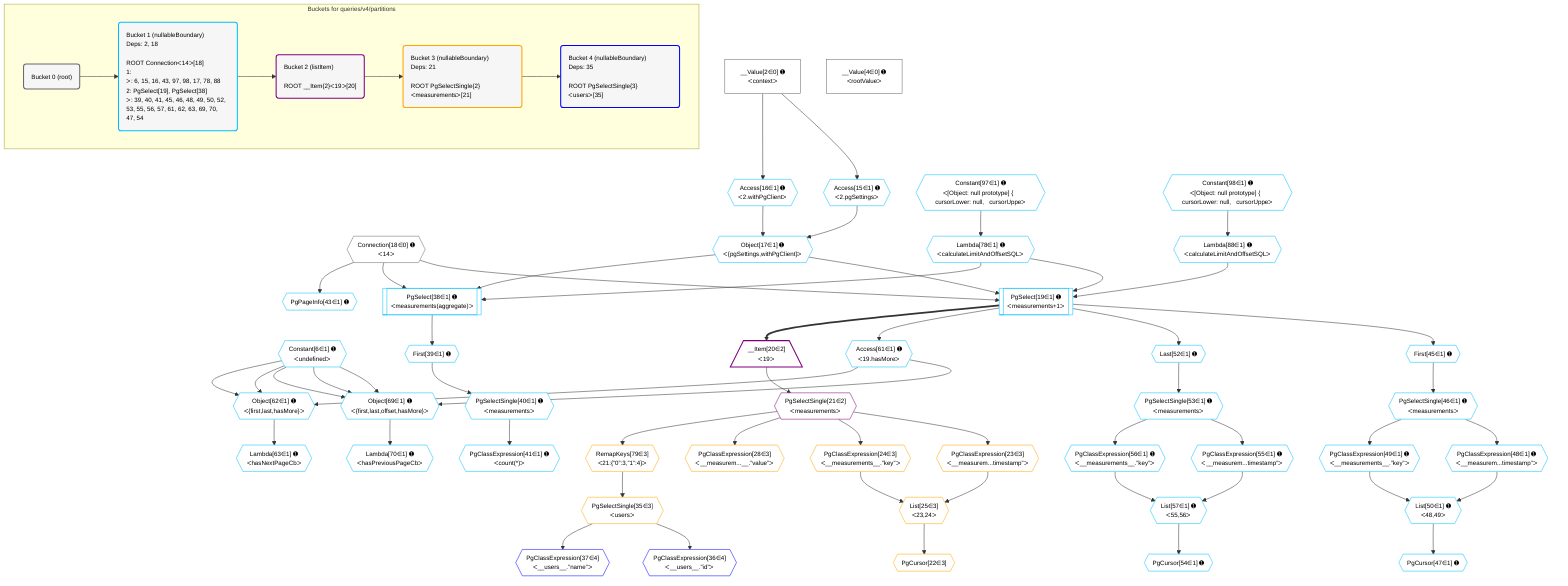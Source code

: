 %%{init: {'themeVariables': { 'fontSize': '12px'}}}%%
graph TD
    classDef path fill:#eee,stroke:#000,color:#000
    classDef plan fill:#fff,stroke-width:1px,color:#000
    classDef itemplan fill:#fff,stroke-width:2px,color:#000
    classDef unbatchedplan fill:#dff,stroke-width:1px,color:#000
    classDef sideeffectplan fill:#fcc,stroke-width:2px,color:#000
    classDef bucket fill:#f6f6f6,color:#000,stroke-width:2px,text-align:left


    %% plan dependencies
    __Value2["__Value[2∈0] ➊<br />ᐸcontextᐳ"]:::plan
    __Value4["__Value[4∈0] ➊<br />ᐸrootValueᐳ"]:::plan
    Connection18{{"Connection[18∈0] ➊<br />ᐸ14ᐳ"}}:::plan
    PgSelect19[["PgSelect[19∈1] ➊<br />ᐸmeasurements+1ᐳ"]]:::plan
    Object17{{"Object[17∈1] ➊<br />ᐸ{pgSettings,withPgClient}ᐳ"}}:::plan
    Lambda78{{"Lambda[78∈1] ➊<br />ᐸcalculateLimitAndOffsetSQLᐳ"}}:::plan
    Lambda88{{"Lambda[88∈1] ➊<br />ᐸcalculateLimitAndOffsetSQLᐳ"}}:::plan
    Object17 & Connection18 & Lambda78 & Lambda88 --> PgSelect19
    Object69{{"Object[69∈1] ➊<br />ᐸ{first,last,offset,hasMore}ᐳ"}}:::plan
    Constant6{{"Constant[6∈1] ➊<br />ᐸundefinedᐳ"}}:::plan
    Access61{{"Access[61∈1] ➊<br />ᐸ19.hasMoreᐳ"}}:::plan
    Constant6 & Constant6 & Constant6 & Access61 --> Object69
    PgSelect38[["PgSelect[38∈1] ➊<br />ᐸmeasurements(aggregate)ᐳ"]]:::plan
    Object17 & Connection18 & Lambda78 --> PgSelect38
    Object62{{"Object[62∈1] ➊<br />ᐸ{first,last,hasMore}ᐳ"}}:::plan
    Constant6 & Constant6 & Access61 --> Object62
    Access15{{"Access[15∈1] ➊<br />ᐸ2.pgSettingsᐳ"}}:::plan
    Access16{{"Access[16∈1] ➊<br />ᐸ2.withPgClientᐳ"}}:::plan
    Access15 & Access16 --> Object17
    List50{{"List[50∈1] ➊<br />ᐸ48,49ᐳ"}}:::plan
    PgClassExpression48{{"PgClassExpression[48∈1] ➊<br />ᐸ__measurem...timestamp”ᐳ"}}:::plan
    PgClassExpression49{{"PgClassExpression[49∈1] ➊<br />ᐸ__measurements__.”key”ᐳ"}}:::plan
    PgClassExpression48 & PgClassExpression49 --> List50
    List57{{"List[57∈1] ➊<br />ᐸ55,56ᐳ"}}:::plan
    PgClassExpression55{{"PgClassExpression[55∈1] ➊<br />ᐸ__measurem...timestamp”ᐳ"}}:::plan
    PgClassExpression56{{"PgClassExpression[56∈1] ➊<br />ᐸ__measurements__.”key”ᐳ"}}:::plan
    PgClassExpression55 & PgClassExpression56 --> List57
    __Value2 --> Access15
    __Value2 --> Access16
    First39{{"First[39∈1] ➊"}}:::plan
    PgSelect38 --> First39
    PgSelectSingle40{{"PgSelectSingle[40∈1] ➊<br />ᐸmeasurementsᐳ"}}:::plan
    First39 --> PgSelectSingle40
    PgClassExpression41{{"PgClassExpression[41∈1] ➊<br />ᐸcount(*)ᐳ"}}:::plan
    PgSelectSingle40 --> PgClassExpression41
    PgPageInfo43{{"PgPageInfo[43∈1] ➊"}}:::plan
    Connection18 --> PgPageInfo43
    First45{{"First[45∈1] ➊"}}:::plan
    PgSelect19 --> First45
    PgSelectSingle46{{"PgSelectSingle[46∈1] ➊<br />ᐸmeasurementsᐳ"}}:::plan
    First45 --> PgSelectSingle46
    PgCursor47{{"PgCursor[47∈1] ➊"}}:::plan
    List50 --> PgCursor47
    PgSelectSingle46 --> PgClassExpression48
    PgSelectSingle46 --> PgClassExpression49
    Last52{{"Last[52∈1] ➊"}}:::plan
    PgSelect19 --> Last52
    PgSelectSingle53{{"PgSelectSingle[53∈1] ➊<br />ᐸmeasurementsᐳ"}}:::plan
    Last52 --> PgSelectSingle53
    PgCursor54{{"PgCursor[54∈1] ➊"}}:::plan
    List57 --> PgCursor54
    PgSelectSingle53 --> PgClassExpression55
    PgSelectSingle53 --> PgClassExpression56
    PgSelect19 --> Access61
    Lambda63{{"Lambda[63∈1] ➊<br />ᐸhasNextPageCbᐳ"}}:::plan
    Object62 --> Lambda63
    Lambda70{{"Lambda[70∈1] ➊<br />ᐸhasPreviousPageCbᐳ"}}:::plan
    Object69 --> Lambda70
    Constant97{{"Constant[97∈1] ➊<br />ᐸ[Object: null prototype] {   cursorLower: null,   cursorUppeᐳ"}}:::plan
    Constant97 --> Lambda78
    Constant98{{"Constant[98∈1] ➊<br />ᐸ[Object: null prototype] {   cursorLower: null,   cursorUppeᐳ"}}:::plan
    Constant98 --> Lambda88
    __Item20[/"__Item[20∈2]<br />ᐸ19ᐳ"\]:::itemplan
    PgSelect19 ==> __Item20
    PgSelectSingle21{{"PgSelectSingle[21∈2]<br />ᐸmeasurementsᐳ"}}:::plan
    __Item20 --> PgSelectSingle21
    List25{{"List[25∈3]<br />ᐸ23,24ᐳ"}}:::plan
    PgClassExpression23{{"PgClassExpression[23∈3]<br />ᐸ__measurem...timestamp”ᐳ"}}:::plan
    PgClassExpression24{{"PgClassExpression[24∈3]<br />ᐸ__measurements__.”key”ᐳ"}}:::plan
    PgClassExpression23 & PgClassExpression24 --> List25
    PgCursor22{{"PgCursor[22∈3]"}}:::plan
    List25 --> PgCursor22
    PgSelectSingle21 --> PgClassExpression23
    PgSelectSingle21 --> PgClassExpression24
    PgClassExpression28{{"PgClassExpression[28∈3]<br />ᐸ__measurem...__.”value”ᐳ"}}:::plan
    PgSelectSingle21 --> PgClassExpression28
    PgSelectSingle35{{"PgSelectSingle[35∈3]<br />ᐸusersᐳ"}}:::plan
    RemapKeys79{{"RemapKeys[79∈3]<br />ᐸ21:{”0”:3,”1”:4}ᐳ"}}:::plan
    RemapKeys79 --> PgSelectSingle35
    PgSelectSingle21 --> RemapKeys79
    PgClassExpression36{{"PgClassExpression[36∈4]<br />ᐸ__users__.”id”ᐳ"}}:::plan
    PgSelectSingle35 --> PgClassExpression36
    PgClassExpression37{{"PgClassExpression[37∈4]<br />ᐸ__users__.”name”ᐳ"}}:::plan
    PgSelectSingle35 --> PgClassExpression37

    %% define steps

    subgraph "Buckets for queries/v4/partitions"
    Bucket0("Bucket 0 (root)"):::bucket
    classDef bucket0 stroke:#696969
    class Bucket0,__Value2,__Value4,Connection18 bucket0
    Bucket1("Bucket 1 (nullableBoundary)<br />Deps: 2, 18<br /><br />ROOT Connectionᐸ14ᐳ[18]<br />1: <br />ᐳ: 6, 15, 16, 43, 97, 98, 17, 78, 88<br />2: PgSelect[19], PgSelect[38]<br />ᐳ: 39, 40, 41, 45, 46, 48, 49, 50, 52, 53, 55, 56, 57, 61, 62, 63, 69, 70, 47, 54"):::bucket
    classDef bucket1 stroke:#00bfff
    class Bucket1,Constant6,Access15,Access16,Object17,PgSelect19,PgSelect38,First39,PgSelectSingle40,PgClassExpression41,PgPageInfo43,First45,PgSelectSingle46,PgCursor47,PgClassExpression48,PgClassExpression49,List50,Last52,PgSelectSingle53,PgCursor54,PgClassExpression55,PgClassExpression56,List57,Access61,Object62,Lambda63,Object69,Lambda70,Lambda78,Lambda88,Constant97,Constant98 bucket1
    Bucket2("Bucket 2 (listItem)<br /><br />ROOT __Item{2}ᐸ19ᐳ[20]"):::bucket
    classDef bucket2 stroke:#7f007f
    class Bucket2,__Item20,PgSelectSingle21 bucket2
    Bucket3("Bucket 3 (nullableBoundary)<br />Deps: 21<br /><br />ROOT PgSelectSingle{2}ᐸmeasurementsᐳ[21]"):::bucket
    classDef bucket3 stroke:#ffa500
    class Bucket3,PgCursor22,PgClassExpression23,PgClassExpression24,List25,PgClassExpression28,PgSelectSingle35,RemapKeys79 bucket3
    Bucket4("Bucket 4 (nullableBoundary)<br />Deps: 35<br /><br />ROOT PgSelectSingle{3}ᐸusersᐳ[35]"):::bucket
    classDef bucket4 stroke:#0000ff
    class Bucket4,PgClassExpression36,PgClassExpression37 bucket4
    Bucket0 --> Bucket1
    Bucket1 --> Bucket2
    Bucket2 --> Bucket3
    Bucket3 --> Bucket4
    end